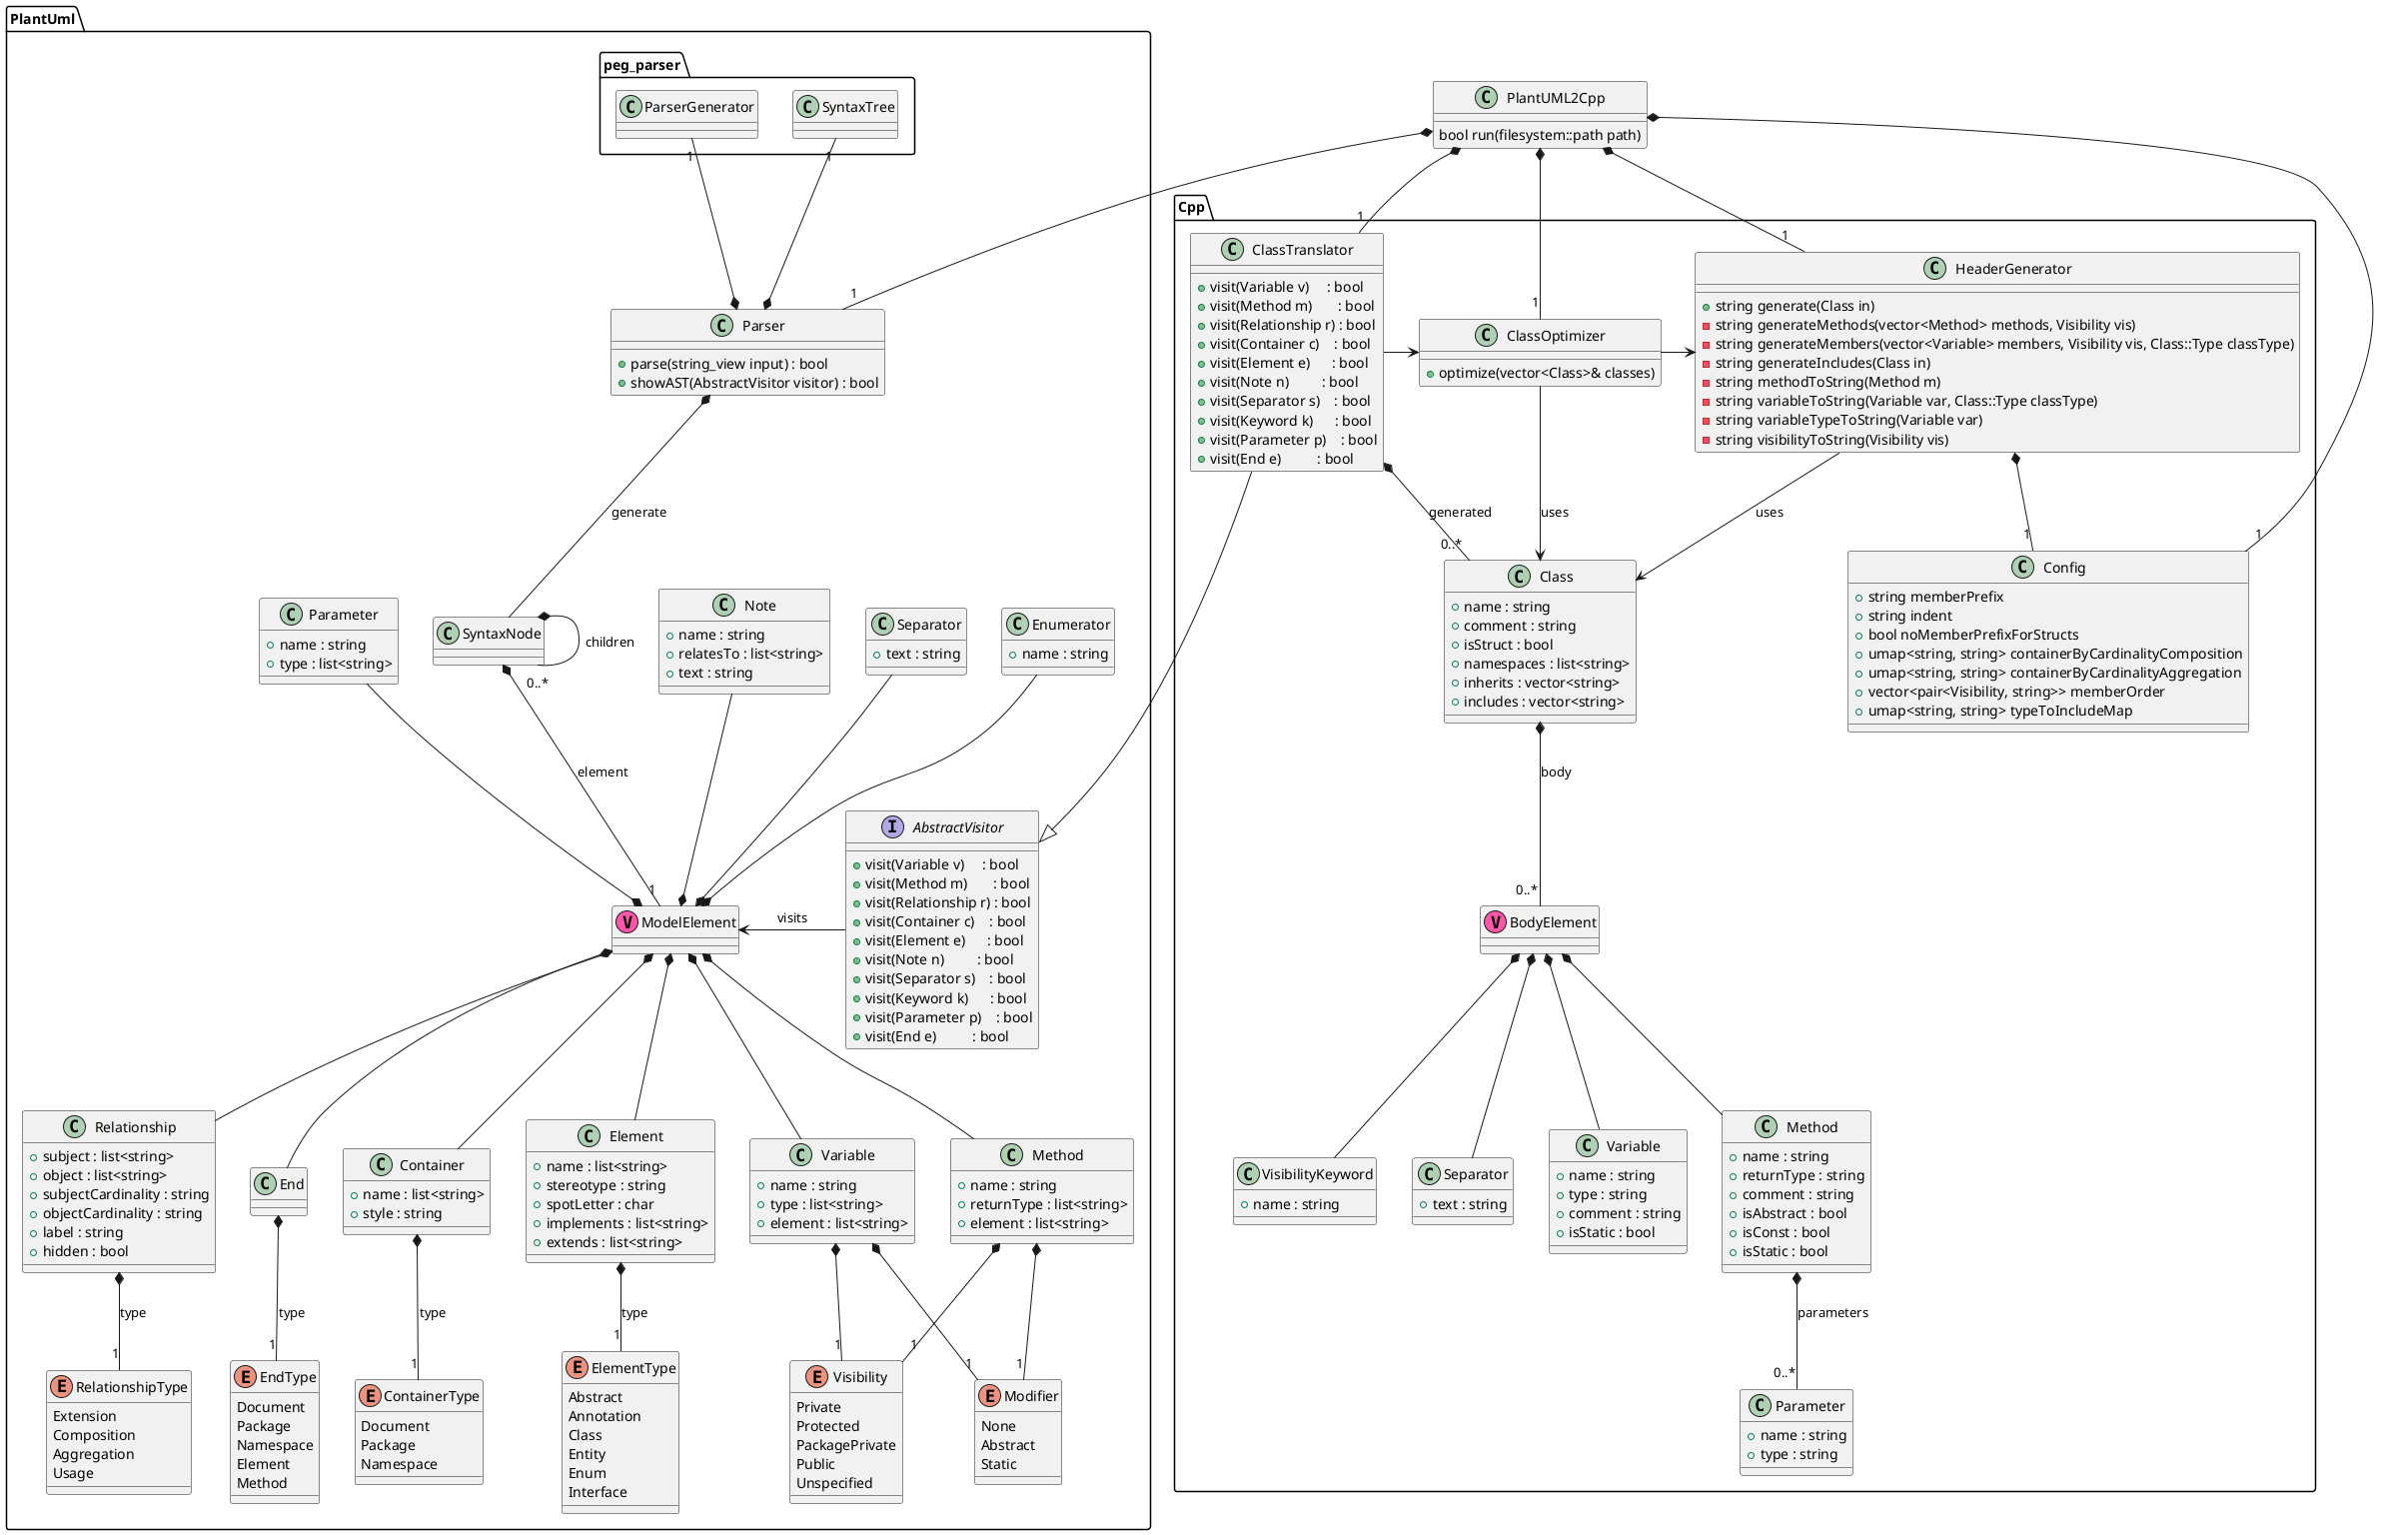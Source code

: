 @startuml PlantUML2Cpp

' set namespaceSeparator ::


class PlantUML2Cpp {
    bool run(filesystem::path path)
    
}

PlantUML2Cpp *-- "1" PlantUml.Parser
PlantUML2Cpp *-- "1" Cpp.ClassTranslator
PlantUML2Cpp *-- "1" Cpp.ClassOptimizer
PlantUML2Cpp *-- "1" Cpp.HeaderGenerator
PlantUML2Cpp *-- "1" Cpp.Config

namespace PlantUml {

    interface AbstractVisitor {
        +visit(Variable v)     : bool
        +visit(Method m)       : bool
        +visit(Relationship r) : bool
        +visit(Container c)    : bool
        +visit(Element e)      : bool
        +visit(Note n)         : bool
        +visit(Separator s)    : bool
        +visit(Keyword k)      : bool
        +visit(Parameter p)    : bool
        +visit(End e)          : bool
    }

    class Parser {
        +parse(string_view input) : bool
        +showAST(AbstractVisitor visitor) : bool
    }

    class ModelElement << (V,#FF55AA) >>

    class Container {
        +name : list<string>
        +style : string
    }
    enum ContainerType {
        Document
        Package
        Namespace
    }

    class Element {
        +name : list<string>
        +stereotype : string
        +spotLetter : char
        +implements : list<string>
        +extends : list<string>
    }
    enum ElementType {
        Abstract
        Annotation
        Class
        Entity
        Enum
        Interface
    }

    class Variable {
        +name : string
        +type : list<string>
        +element : list<string>
    }
    class Method {
        +name : string
        +returnType : list<string>
        +element : list<string>
    }
    class Parameter {
        +name : string
        +type : list<string>
    }
    class Separator {
        +text : string
    }
    class Enumerator {
        +name : string
    }
    class Relationship {
        +subject : list<string> 
        +object : list<string> 
        +subjectCardinality : string 
        +objectCardinality : string 
        +label : string
        +hidden : bool
    }
    enum RelationshipType {
        Extension
        Composition
        Aggregation
        Usage
    }
    class Note {
        +name : string
        +relatesTo : list<string>
        +text : string
    }
    enum Visibility {
        Private
        Protected
        PackagePrivate
        Public
        Unspecified
    }
    enum Modifier {
        None
        Abstract 
        Static
    }
    class End
    enum EndType
    {
        Document
        Package
        Namespace
        Element
        Method
    }

    class SyntaxNode

    Parser *-- SyntaxNode : generate

    SyntaxNode *-- "0..*" SyntaxNode : children
    SyntaxNode *-- "1" ModelElement : element

    ModelElement *-up- Note
    ModelElement *-up- Separator
    ModelElement *-up- Enumerator
    ModelElement *-up- Parameter
    ModelElement *-- Container
    ModelElement *-- Element
    ModelElement *-- Relationship
    ModelElement *-- Variable
    ModelElement *-- Method
    ModelElement *-- End

    Element *-- "1" ElementType : type
    Container *-- "1" ContainerType  : type
    Variable *-- "1" Visibility
    Variable *-- "1" Modifier
    Method *-- "1" Visibility
    Method *-- "1" Modifier
    End *-- "1" EndType : type
    Relationship *-- "1" RelationshipType : type

    AbstractVisitor -left-> ModelElement : visits

    Parser *-up- "1" peg_parser.SyntaxTree
    Parser *-up- "1" peg_parser.ParserGenerator
}

' TODO: go for Translator -> PostProcessor -> Optimizer -> CodeGenerator

namespace Cpp {

    class ClassTranslator {
        +visit(Variable v)     : bool
        +visit(Method m)       : bool
        +visit(Relationship r) : bool
        +visit(Container c)    : bool
        +visit(Element e)      : bool
        +visit(Note n)         : bool
        +visit(Separator s)    : bool
        +visit(Keyword k)      : bool
        +visit(Parameter p)    : bool
        +visit(End e)          : bool
    }
    ClassTranslator --|> PlantUml.AbstractVisitor

    class ClassOptimizer {
        +optimize(vector<Class>& classes)
    }

    class HeaderGenerator {
        +string generate(Class in)
        -string generateMethods(vector<Method> methods, Visibility vis)
        -string generateMembers(vector<Variable> members, Visibility vis, Class::Type classType)
        -string generateIncludes(Class in)
        -string methodToString(Method m)
        -string variableToString(Variable var, Class::Type classType)
        -string variableTypeToString(Variable var)
        -string visibilityToString(Visibility vis)
    }

    class Config {
        +string memberPrefix
        +string indent
        +bool noMemberPrefixForStructs
        +umap<string, string> containerByCardinalityComposition
        +umap<string, string> containerByCardinalityAggregation
        +vector<pair<Visibility, string>> memberOrder
        +umap<string, string> typeToIncludeMap
    }

    class Class {
        +name : string
        +comment : string
        +isStruct : bool
        +namespaces : list<string>
        +inherits : vector<string>
        +includes : vector<string>
    }
    class BodyElement << (V,#FF55AA) >>
    class VisibilityKeyword {
        +name : string
    }
    class Separator {
        +text : string
    }
    class Variable {
        +name : string
        +type : string
        +comment : string
        +isStatic : bool
    }
    class Method {
        +name : string
        +returnType : string
        +comment : string
        +isAbstract : bool
        +isConst : bool
        +isStatic : bool
    }
    class Parameter {
        +name : string
        +type : string
    }

    ' class Enum {
    '     +name  : string
    '     +namespaces : list<string>
    '     +comment : string
    ' }
    ' class Keyword {
    '     +name : string
    ' }

    
    ClassOptimizer <- ClassTranslator
    HeaderGenerator <- ClassOptimizer

    Class *-- "0..*" BodyElement : body
    BodyElement *-- Method
    BodyElement *-- Variable
    BodyElement *-- VisibilityKeyword
    BodyElement *-- Separator
    Method *-- "0..*" Parameter : parameters

    ' Enum *-- Keyword

    ClassTranslator *-- "0..*" Class : generated
    HeaderGenerator --> Class : uses
    ClassOptimizer --> Class : uses
    HeaderGenerator *-- "1" Config
}

@enduml